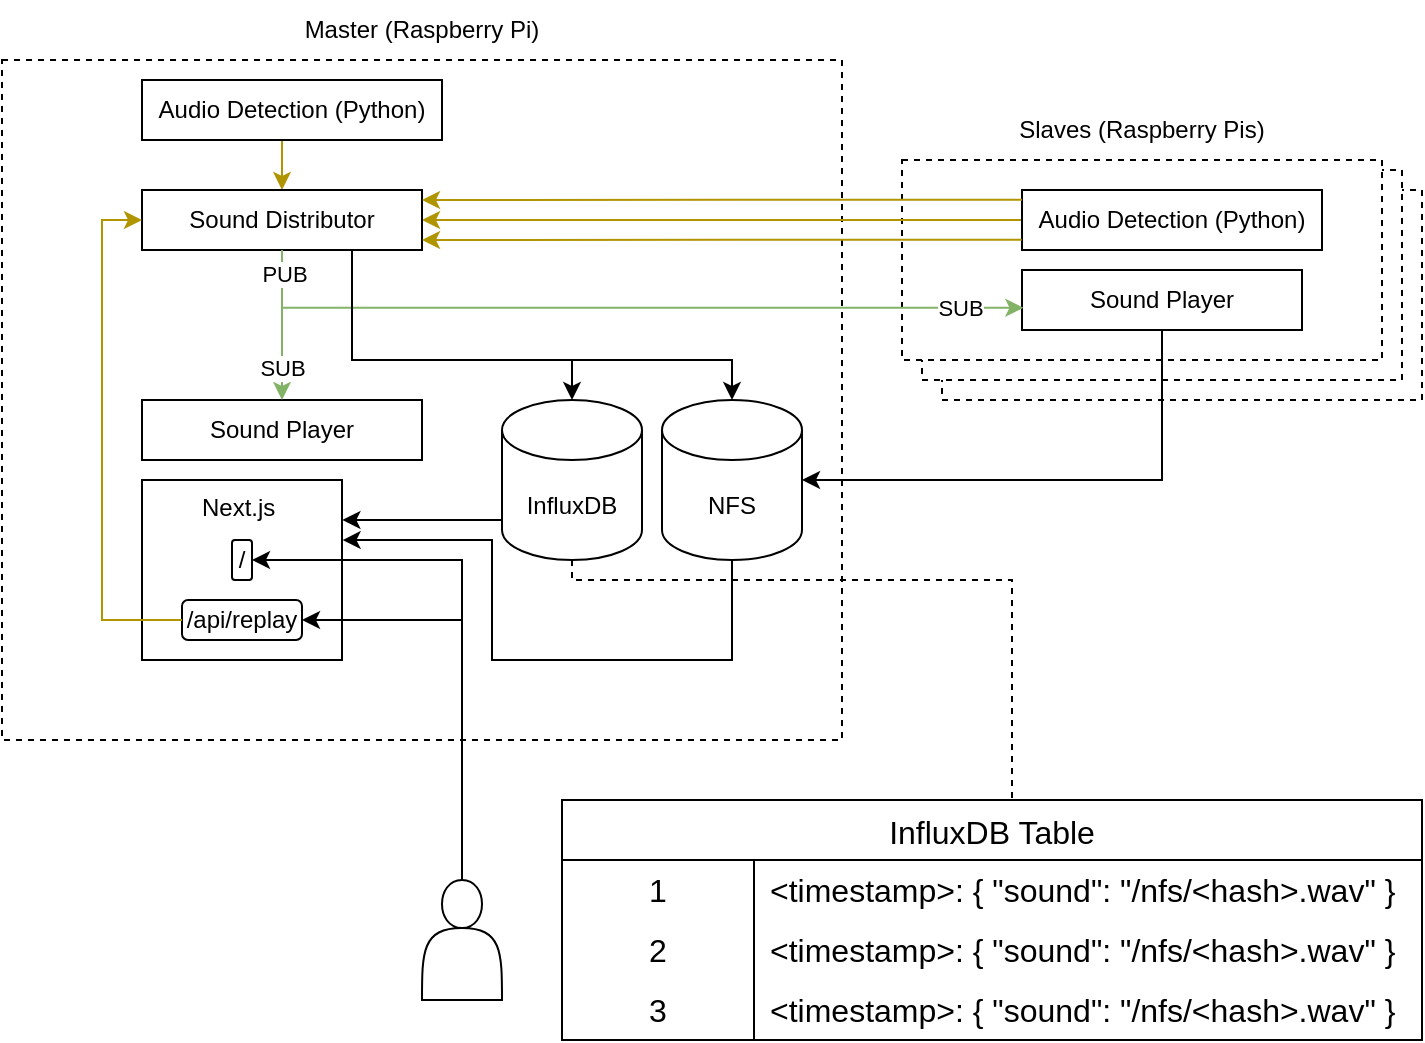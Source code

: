 <mxfile version="22.1.2" type="device">
  <diagram name="Page-1" id="fFnECqbP7vB2IltXVsmm">
    <mxGraphModel dx="2612" dy="1788" grid="1" gridSize="10" guides="1" tooltips="1" connect="1" arrows="1" fold="1" page="1" pageScale="1" pageWidth="800" pageHeight="600" math="0" shadow="0">
      <root>
        <mxCell id="0" />
        <mxCell id="1" parent="0" />
        <mxCell id="qRMVFoka81Q3vhlr9n82-18" value="" style="rounded=0;whiteSpace=wrap;html=1;dashed=1;" parent="1" vertex="1">
          <mxGeometry x="510" y="135" width="240" height="105" as="geometry" />
        </mxCell>
        <mxCell id="qRMVFoka81Q3vhlr9n82-5" value="" style="rounded=0;whiteSpace=wrap;html=1;dashed=1;" parent="1" vertex="1">
          <mxGeometry x="40" y="70" width="420" height="340" as="geometry" />
        </mxCell>
        <mxCell id="qRMVFoka81Q3vhlr9n82-28" style="edgeStyle=orthogonalEdgeStyle;rounded=0;orthogonalLoop=1;jettySize=auto;html=1;exitX=0.5;exitY=1;exitDx=0;exitDy=0;entryX=0.5;entryY=0;entryDx=0;entryDy=0;fillColor=#e3c800;strokeColor=#B09500;" parent="1" source="qRMVFoka81Q3vhlr9n82-3" target="qRMVFoka81Q3vhlr9n82-19" edge="1">
          <mxGeometry relative="1" as="geometry" />
        </mxCell>
        <mxCell id="qRMVFoka81Q3vhlr9n82-3" value="Audio Detection (Python)" style="rounded=0;whiteSpace=wrap;html=1;" parent="1" vertex="1">
          <mxGeometry x="110" y="80" width="150" height="30" as="geometry" />
        </mxCell>
        <mxCell id="qRMVFoka81Q3vhlr9n82-6" value="Master (Raspberry Pi)" style="text;html=1;strokeColor=none;fillColor=none;align=center;verticalAlign=middle;whiteSpace=wrap;rounded=0;" parent="1" vertex="1">
          <mxGeometry x="40" y="40" width="420" height="30" as="geometry" />
        </mxCell>
        <mxCell id="qRMVFoka81Q3vhlr9n82-8" value="" style="rounded=0;whiteSpace=wrap;html=1;dashed=1;" parent="1" vertex="1">
          <mxGeometry x="500" y="125" width="240" height="105" as="geometry" />
        </mxCell>
        <mxCell id="qRMVFoka81Q3vhlr9n82-9" value="Slaves (Raspberry Pis)" style="text;html=1;strokeColor=none;fillColor=none;align=center;verticalAlign=middle;whiteSpace=wrap;rounded=0;" parent="1" vertex="1">
          <mxGeometry x="490" y="90" width="240" height="30" as="geometry" />
        </mxCell>
        <mxCell id="lK5Eh6lg32SHBBye70Vh-20" style="edgeStyle=orthogonalEdgeStyle;rounded=0;orthogonalLoop=1;jettySize=auto;html=1;exitX=0.5;exitY=1;exitDx=0;exitDy=0;exitPerimeter=0;entryX=0.5;entryY=0;entryDx=0;entryDy=0;endArrow=none;endFill=0;dashed=1;" parent="1" source="qRMVFoka81Q3vhlr9n82-10" target="lK5Eh6lg32SHBBye70Vh-7" edge="1">
          <mxGeometry relative="1" as="geometry">
            <Array as="points">
              <mxPoint x="325" y="330" />
              <mxPoint x="545" y="330" />
            </Array>
          </mxGeometry>
        </mxCell>
        <mxCell id="qRMVFoka81Q3vhlr9n82-10" value="InfluxDB" style="shape=cylinder3;whiteSpace=wrap;html=1;boundedLbl=1;backgroundOutline=1;size=15;" parent="1" vertex="1">
          <mxGeometry x="290" y="240" width="70" height="80" as="geometry" />
        </mxCell>
        <mxCell id="qRMVFoka81Q3vhlr9n82-11" value="Sound Player" style="rounded=0;whiteSpace=wrap;html=1;" parent="1" vertex="1">
          <mxGeometry x="110" y="240" width="140" height="30" as="geometry" />
        </mxCell>
        <mxCell id="qRMVFoka81Q3vhlr9n82-12" value="Next.js&amp;nbsp;" style="rounded=0;whiteSpace=wrap;html=1;verticalAlign=top;" parent="1" vertex="1">
          <mxGeometry x="110" y="280" width="100" height="90" as="geometry" />
        </mxCell>
        <mxCell id="qRMVFoka81Q3vhlr9n82-17" value="" style="rounded=0;whiteSpace=wrap;html=1;dashed=1;" parent="1" vertex="1">
          <mxGeometry x="490" y="120" width="240" height="100" as="geometry" />
        </mxCell>
        <mxCell id="qRMVFoka81Q3vhlr9n82-29" style="edgeStyle=orthogonalEdgeStyle;rounded=0;orthogonalLoop=1;jettySize=auto;html=1;exitX=0;exitY=0.5;exitDx=0;exitDy=0;entryX=1;entryY=0.5;entryDx=0;entryDy=0;fillColor=#e3c800;strokeColor=#B09500;" parent="1" source="qRMVFoka81Q3vhlr9n82-13" target="qRMVFoka81Q3vhlr9n82-19" edge="1">
          <mxGeometry relative="1" as="geometry" />
        </mxCell>
        <mxCell id="qRMVFoka81Q3vhlr9n82-13" value="Audio Detection (Python)" style="rounded=0;whiteSpace=wrap;html=1;" parent="1" vertex="1">
          <mxGeometry x="550" y="135" width="150" height="30" as="geometry" />
        </mxCell>
        <mxCell id="qRMVFoka81Q3vhlr9n82-14" value="Sound Player" style="rounded=0;whiteSpace=wrap;html=1;" parent="1" vertex="1">
          <mxGeometry x="550" y="175" width="140" height="30" as="geometry" />
        </mxCell>
        <mxCell id="qRMVFoka81Q3vhlr9n82-26" style="edgeStyle=orthogonalEdgeStyle;rounded=0;orthogonalLoop=1;jettySize=auto;html=1;exitX=0.5;exitY=1;exitDx=0;exitDy=0;entryX=0.5;entryY=0;entryDx=0;entryDy=0;fillColor=#d5e8d4;strokeColor=#82b366;" parent="1" source="qRMVFoka81Q3vhlr9n82-19" target="qRMVFoka81Q3vhlr9n82-11" edge="1">
          <mxGeometry relative="1" as="geometry" />
        </mxCell>
        <mxCell id="lK5Eh6lg32SHBBye70Vh-2" value="SUB" style="edgeLabel;html=1;align=center;verticalAlign=middle;resizable=0;points=[];" parent="qRMVFoka81Q3vhlr9n82-26" vertex="1" connectable="0">
          <mxGeometry x="0.566" relative="1" as="geometry">
            <mxPoint as="offset" />
          </mxGeometry>
        </mxCell>
        <mxCell id="lK5Eh6lg32SHBBye70Vh-4" style="edgeStyle=orthogonalEdgeStyle;rounded=0;orthogonalLoop=1;jettySize=auto;html=1;exitX=0.75;exitY=1;exitDx=0;exitDy=0;" parent="1" source="qRMVFoka81Q3vhlr9n82-19" target="qRMVFoka81Q3vhlr9n82-10" edge="1">
          <mxGeometry relative="1" as="geometry">
            <Array as="points">
              <mxPoint x="215" y="220" />
              <mxPoint x="325" y="220" />
            </Array>
          </mxGeometry>
        </mxCell>
        <mxCell id="qRMVFoka81Q3vhlr9n82-19" value="Sound Distributor" style="rounded=0;whiteSpace=wrap;html=1;" parent="1" vertex="1">
          <mxGeometry x="110" y="135" width="140" height="30" as="geometry" />
        </mxCell>
        <mxCell id="lK5Eh6lg32SHBBye70Vh-30" style="edgeStyle=orthogonalEdgeStyle;rounded=0;orthogonalLoop=1;jettySize=auto;html=1;exitX=0.5;exitY=0;exitDx=0;exitDy=0;entryX=1;entryY=0.5;entryDx=0;entryDy=0;" parent="1" source="qRMVFoka81Q3vhlr9n82-23" target="lK5Eh6lg32SHBBye70Vh-28" edge="1">
          <mxGeometry relative="1" as="geometry" />
        </mxCell>
        <mxCell id="lK5Eh6lg32SHBBye70Vh-34" style="edgeStyle=orthogonalEdgeStyle;rounded=0;orthogonalLoop=1;jettySize=auto;html=1;exitX=0.5;exitY=0;exitDx=0;exitDy=0;entryX=1;entryY=0.5;entryDx=0;entryDy=0;" parent="1" source="qRMVFoka81Q3vhlr9n82-23" target="lK5Eh6lg32SHBBye70Vh-27" edge="1">
          <mxGeometry relative="1" as="geometry" />
        </mxCell>
        <mxCell id="qRMVFoka81Q3vhlr9n82-23" value="" style="shape=actor;whiteSpace=wrap;html=1;" parent="1" vertex="1">
          <mxGeometry x="250" y="480" width="40" height="60" as="geometry" />
        </mxCell>
        <mxCell id="qRMVFoka81Q3vhlr9n82-27" style="edgeStyle=orthogonalEdgeStyle;rounded=0;orthogonalLoop=1;jettySize=auto;html=1;exitX=0.5;exitY=1;exitDx=0;exitDy=0;entryX=0.005;entryY=0.63;entryDx=0;entryDy=0;entryPerimeter=0;fillColor=#d5e8d4;strokeColor=#82b366;" parent="1" source="qRMVFoka81Q3vhlr9n82-19" target="qRMVFoka81Q3vhlr9n82-14" edge="1">
          <mxGeometry relative="1" as="geometry" />
        </mxCell>
        <mxCell id="lK5Eh6lg32SHBBye70Vh-1" value="PUB" style="edgeLabel;html=1;align=center;verticalAlign=middle;resizable=0;points=[];" parent="qRMVFoka81Q3vhlr9n82-27" vertex="1" connectable="0">
          <mxGeometry x="-0.941" y="1" relative="1" as="geometry">
            <mxPoint as="offset" />
          </mxGeometry>
        </mxCell>
        <mxCell id="lK5Eh6lg32SHBBye70Vh-3" value="SUB" style="edgeLabel;html=1;align=center;verticalAlign=middle;resizable=0;points=[];" parent="qRMVFoka81Q3vhlr9n82-27" vertex="1" connectable="0">
          <mxGeometry x="0.842" relative="1" as="geometry">
            <mxPoint as="offset" />
          </mxGeometry>
        </mxCell>
        <mxCell id="qRMVFoka81Q3vhlr9n82-31" style="edgeStyle=orthogonalEdgeStyle;rounded=0;orthogonalLoop=1;jettySize=auto;html=1;exitX=-0.001;exitY=0.831;exitDx=0;exitDy=0;entryX=1;entryY=0.5;entryDx=0;entryDy=0;fillColor=#e3c800;strokeColor=#B09500;exitPerimeter=0;" parent="1" source="qRMVFoka81Q3vhlr9n82-13" edge="1">
          <mxGeometry relative="1" as="geometry">
            <mxPoint x="430" y="160" as="sourcePoint" />
            <mxPoint x="250" y="160" as="targetPoint" />
          </mxGeometry>
        </mxCell>
        <mxCell id="qRMVFoka81Q3vhlr9n82-32" style="edgeStyle=orthogonalEdgeStyle;rounded=0;orthogonalLoop=1;jettySize=auto;html=1;entryX=1;entryY=0.5;entryDx=0;entryDy=0;fillColor=#e3c800;strokeColor=#B09500;exitX=0;exitY=0.164;exitDx=0;exitDy=0;exitPerimeter=0;" parent="1" source="qRMVFoka81Q3vhlr9n82-13" edge="1">
          <mxGeometry relative="1" as="geometry">
            <mxPoint x="430" y="140" as="sourcePoint" />
            <mxPoint x="250" y="140" as="targetPoint" />
          </mxGeometry>
        </mxCell>
        <mxCell id="lK5Eh6lg32SHBBye70Vh-5" value="NFS" style="shape=cylinder3;whiteSpace=wrap;html=1;boundedLbl=1;backgroundOutline=1;size=15;" parent="1" vertex="1">
          <mxGeometry x="370" y="240" width="70" height="80" as="geometry" />
        </mxCell>
        <mxCell id="lK5Eh6lg32SHBBye70Vh-6" style="edgeStyle=orthogonalEdgeStyle;rounded=0;orthogonalLoop=1;jettySize=auto;html=1;exitX=0.75;exitY=1;exitDx=0;exitDy=0;entryX=0.5;entryY=0;entryDx=0;entryDy=0;entryPerimeter=0;" parent="1" source="qRMVFoka81Q3vhlr9n82-19" target="lK5Eh6lg32SHBBye70Vh-5" edge="1">
          <mxGeometry relative="1" as="geometry">
            <Array as="points">
              <mxPoint x="215" y="220" />
              <mxPoint x="405" y="220" />
            </Array>
          </mxGeometry>
        </mxCell>
        <mxCell id="lK5Eh6lg32SHBBye70Vh-7" value="InfluxDB Table" style="shape=table;startSize=30;container=1;collapsible=0;childLayout=tableLayout;fixedRows=1;rowLines=0;fontStyle=0;strokeColor=default;fontSize=16;" parent="1" vertex="1">
          <mxGeometry x="320" y="440" width="430" height="120" as="geometry" />
        </mxCell>
        <mxCell id="lK5Eh6lg32SHBBye70Vh-8" value="" style="shape=tableRow;horizontal=0;startSize=0;swimlaneHead=0;swimlaneBody=0;top=0;left=0;bottom=0;right=0;collapsible=0;dropTarget=0;fillColor=none;points=[[0,0.5],[1,0.5]];portConstraint=eastwest;strokeColor=inherit;fontSize=16;" parent="lK5Eh6lg32SHBBye70Vh-7" vertex="1">
          <mxGeometry y="30" width="430" height="30" as="geometry" />
        </mxCell>
        <mxCell id="lK5Eh6lg32SHBBye70Vh-9" value="1" style="shape=partialRectangle;html=1;whiteSpace=wrap;connectable=0;fillColor=none;top=0;left=0;bottom=0;right=0;overflow=hidden;pointerEvents=1;strokeColor=inherit;fontSize=16;" parent="lK5Eh6lg32SHBBye70Vh-8" vertex="1">
          <mxGeometry width="96" height="30" as="geometry">
            <mxRectangle width="96" height="30" as="alternateBounds" />
          </mxGeometry>
        </mxCell>
        <mxCell id="lK5Eh6lg32SHBBye70Vh-10" value="&amp;lt;timestamp&amp;gt;: { &quot;sound&quot;: &quot;/nfs/&amp;lt;hash&amp;gt;.wav&quot; }" style="shape=partialRectangle;html=1;whiteSpace=wrap;connectable=0;fillColor=none;top=0;left=0;bottom=0;right=0;align=left;spacingLeft=6;overflow=hidden;strokeColor=inherit;fontSize=16;" parent="lK5Eh6lg32SHBBye70Vh-8" vertex="1">
          <mxGeometry x="96" width="334" height="30" as="geometry">
            <mxRectangle width="334" height="30" as="alternateBounds" />
          </mxGeometry>
        </mxCell>
        <mxCell id="lK5Eh6lg32SHBBye70Vh-11" value="" style="shape=tableRow;horizontal=0;startSize=0;swimlaneHead=0;swimlaneBody=0;top=0;left=0;bottom=0;right=0;collapsible=0;dropTarget=0;fillColor=none;points=[[0,0.5],[1,0.5]];portConstraint=eastwest;strokeColor=inherit;fontSize=16;" parent="lK5Eh6lg32SHBBye70Vh-7" vertex="1">
          <mxGeometry y="60" width="430" height="30" as="geometry" />
        </mxCell>
        <mxCell id="lK5Eh6lg32SHBBye70Vh-12" value="2" style="shape=partialRectangle;html=1;whiteSpace=wrap;connectable=0;fillColor=none;top=0;left=0;bottom=0;right=0;overflow=hidden;strokeColor=inherit;fontSize=16;" parent="lK5Eh6lg32SHBBye70Vh-11" vertex="1">
          <mxGeometry width="96" height="30" as="geometry">
            <mxRectangle width="96" height="30" as="alternateBounds" />
          </mxGeometry>
        </mxCell>
        <mxCell id="lK5Eh6lg32SHBBye70Vh-13" value="&amp;lt;timestamp&amp;gt;: { &quot;sound&quot;: &quot;/nfs/&amp;lt;hash&amp;gt;.wav&quot; }" style="shape=partialRectangle;html=1;whiteSpace=wrap;connectable=0;fillColor=none;top=0;left=0;bottom=0;right=0;align=left;spacingLeft=6;overflow=hidden;strokeColor=inherit;fontSize=16;" parent="lK5Eh6lg32SHBBye70Vh-11" vertex="1">
          <mxGeometry x="96" width="334" height="30" as="geometry">
            <mxRectangle width="334" height="30" as="alternateBounds" />
          </mxGeometry>
        </mxCell>
        <mxCell id="lK5Eh6lg32SHBBye70Vh-14" value="" style="shape=tableRow;horizontal=0;startSize=0;swimlaneHead=0;swimlaneBody=0;top=0;left=0;bottom=0;right=0;collapsible=0;dropTarget=0;fillColor=none;points=[[0,0.5],[1,0.5]];portConstraint=eastwest;strokeColor=inherit;fontSize=16;" parent="lK5Eh6lg32SHBBye70Vh-7" vertex="1">
          <mxGeometry y="90" width="430" height="30" as="geometry" />
        </mxCell>
        <mxCell id="lK5Eh6lg32SHBBye70Vh-15" value="3" style="shape=partialRectangle;html=1;whiteSpace=wrap;connectable=0;fillColor=none;top=0;left=0;bottom=0;right=0;overflow=hidden;strokeColor=inherit;fontSize=16;" parent="lK5Eh6lg32SHBBye70Vh-14" vertex="1">
          <mxGeometry width="96" height="30" as="geometry">
            <mxRectangle width="96" height="30" as="alternateBounds" />
          </mxGeometry>
        </mxCell>
        <mxCell id="lK5Eh6lg32SHBBye70Vh-16" value="&amp;lt;timestamp&amp;gt;: { &quot;sound&quot;: &quot;/nfs/&amp;lt;hash&amp;gt;.wav&quot; }" style="shape=partialRectangle;html=1;whiteSpace=wrap;connectable=0;fillColor=none;top=0;left=0;bottom=0;right=0;align=left;spacingLeft=6;overflow=hidden;strokeColor=inherit;fontSize=16;" parent="lK5Eh6lg32SHBBye70Vh-14" vertex="1">
          <mxGeometry x="96" width="334" height="30" as="geometry">
            <mxRectangle width="334" height="30" as="alternateBounds" />
          </mxGeometry>
        </mxCell>
        <mxCell id="lK5Eh6lg32SHBBye70Vh-22" style="edgeStyle=orthogonalEdgeStyle;rounded=0;orthogonalLoop=1;jettySize=auto;html=1;exitX=0.5;exitY=1;exitDx=0;exitDy=0;entryX=1;entryY=0.5;entryDx=0;entryDy=0;entryPerimeter=0;" parent="1" source="qRMVFoka81Q3vhlr9n82-14" target="lK5Eh6lg32SHBBye70Vh-5" edge="1">
          <mxGeometry relative="1" as="geometry" />
        </mxCell>
        <mxCell id="lK5Eh6lg32SHBBye70Vh-27" value="/api/replay" style="rounded=1;whiteSpace=wrap;html=1;" parent="1" vertex="1">
          <mxGeometry x="130" y="340" width="60" height="20" as="geometry" />
        </mxCell>
        <mxCell id="lK5Eh6lg32SHBBye70Vh-28" value="/" style="rounded=1;whiteSpace=wrap;html=1;" parent="1" vertex="1">
          <mxGeometry x="155" y="310" width="10" height="20" as="geometry" />
        </mxCell>
        <mxCell id="lK5Eh6lg32SHBBye70Vh-31" style="edgeStyle=orthogonalEdgeStyle;rounded=0;orthogonalLoop=1;jettySize=auto;html=1;startArrow=classic;startFill=1;endArrow=none;endFill=0;exitX=1.002;exitY=0.222;exitDx=0;exitDy=0;exitPerimeter=0;" parent="1" source="qRMVFoka81Q3vhlr9n82-12" edge="1">
          <mxGeometry relative="1" as="geometry">
            <mxPoint x="210" y="300" as="sourcePoint" />
            <mxPoint x="290" y="300" as="targetPoint" />
            <Array as="points" />
          </mxGeometry>
        </mxCell>
        <mxCell id="lK5Eh6lg32SHBBye70Vh-33" style="edgeStyle=orthogonalEdgeStyle;rounded=0;orthogonalLoop=1;jettySize=auto;html=1;exitX=0.5;exitY=1;exitDx=0;exitDy=0;exitPerimeter=0;entryX=1.003;entryY=0.334;entryDx=0;entryDy=0;entryPerimeter=0;" parent="1" source="lK5Eh6lg32SHBBye70Vh-5" target="qRMVFoka81Q3vhlr9n82-12" edge="1">
          <mxGeometry relative="1" as="geometry">
            <mxPoint x="200" y="310" as="targetPoint" />
            <Array as="points">
              <mxPoint x="405" y="370" />
              <mxPoint x="285" y="370" />
              <mxPoint x="285" y="310" />
              <mxPoint x="230" y="310" />
            </Array>
          </mxGeometry>
        </mxCell>
        <mxCell id="lK5Eh6lg32SHBBye70Vh-24" style="edgeStyle=orthogonalEdgeStyle;rounded=0;orthogonalLoop=1;jettySize=auto;html=1;exitX=0;exitY=0.5;exitDx=0;exitDy=0;entryX=0;entryY=0.5;entryDx=0;entryDy=0;fillColor=#e3c800;strokeColor=#B09500;" parent="1" source="lK5Eh6lg32SHBBye70Vh-27" target="qRMVFoka81Q3vhlr9n82-19" edge="1">
          <mxGeometry relative="1" as="geometry">
            <Array as="points">
              <mxPoint x="90" y="350" />
              <mxPoint x="90" y="150" />
            </Array>
          </mxGeometry>
        </mxCell>
      </root>
    </mxGraphModel>
  </diagram>
</mxfile>
